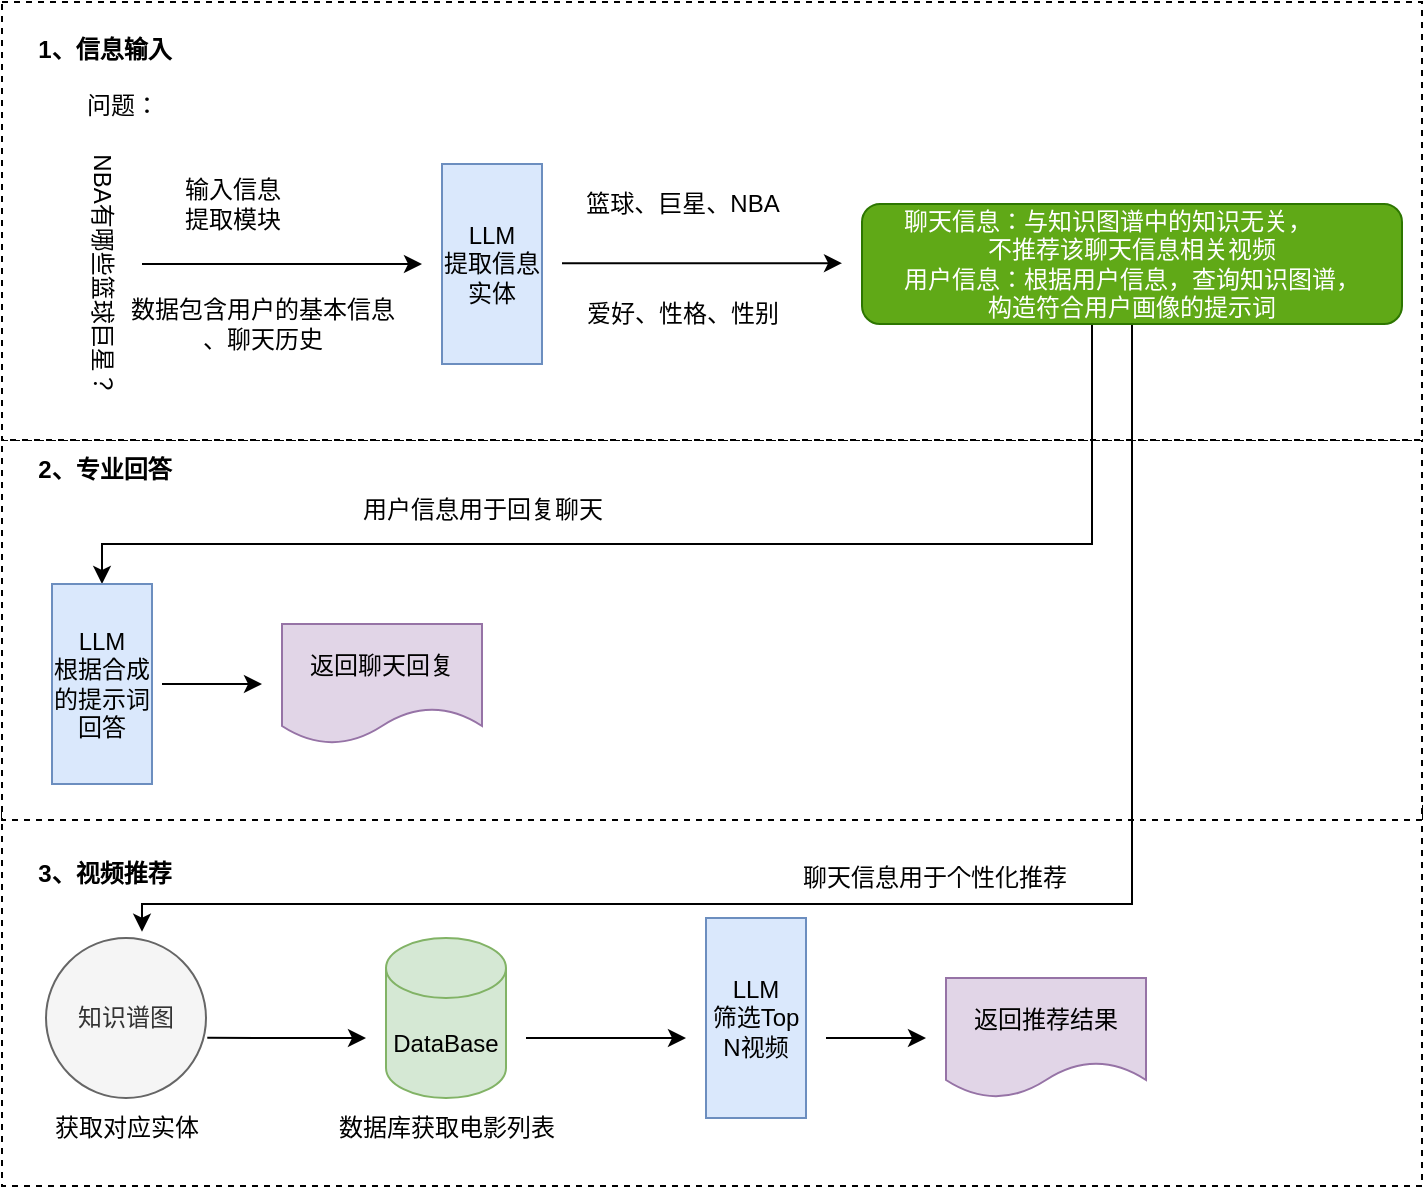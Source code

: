 <mxfile version="25.0.3">
  <diagram name="第 1 页" id="SWiPRJEeMWXNhBkPB_pE">
    <mxGraphModel dx="1011" dy="612" grid="0" gridSize="10" guides="1" tooltips="1" connect="1" arrows="0" fold="1" page="0" pageScale="1" pageWidth="827" pageHeight="1169" math="0" shadow="0">
      <root>
        <mxCell id="0" />
        <mxCell id="1" parent="0" />
        <mxCell id="D6qJHA5BIticjewYcLNm-44" value="" style="rounded=0;whiteSpace=wrap;html=1;dashed=1;" vertex="1" parent="1">
          <mxGeometry x="100" y="461" width="710" height="190" as="geometry" />
        </mxCell>
        <mxCell id="D6qJHA5BIticjewYcLNm-40" value="" style="rounded=0;whiteSpace=wrap;html=1;dashed=1;" vertex="1" parent="1">
          <mxGeometry x="100" y="278" width="710" height="190" as="geometry" />
        </mxCell>
        <mxCell id="D6qJHA5BIticjewYcLNm-39" value="" style="rounded=0;whiteSpace=wrap;html=1;dashed=1;" vertex="1" parent="1">
          <mxGeometry x="100" y="59" width="710" height="219" as="geometry" />
        </mxCell>
        <mxCell id="D6qJHA5BIticjewYcLNm-1" value="&lt;b&gt;1、信息输入&lt;/b&gt;" style="text;html=1;align=center;verticalAlign=middle;resizable=0;points=[];autosize=1;strokeColor=none;fillColor=none;" vertex="1" parent="1">
          <mxGeometry x="108" y="70" width="85" height="26" as="geometry" />
        </mxCell>
        <mxCell id="D6qJHA5BIticjewYcLNm-2" value="问题：&lt;div&gt;&lt;br&gt;&lt;/div&gt;" style="text;html=1;align=center;verticalAlign=middle;resizable=0;points=[];autosize=1;strokeColor=none;fillColor=none;" vertex="1" parent="1">
          <mxGeometry x="130" y="98" width="60" height="40" as="geometry" />
        </mxCell>
        <mxCell id="D6qJHA5BIticjewYcLNm-5" value="NBA有哪些篮球巨星？" style="text;html=1;align=center;verticalAlign=middle;resizable=0;points=[];autosize=1;strokeColor=none;fillColor=none;rotation=90;" vertex="1" parent="1">
          <mxGeometry x="80" y="180" width="140" height="30" as="geometry" />
        </mxCell>
        <mxCell id="D6qJHA5BIticjewYcLNm-8" value="" style="endArrow=classic;html=1;rounded=0;" edge="1" parent="1">
          <mxGeometry width="50" height="50" relative="1" as="geometry">
            <mxPoint x="170" y="190" as="sourcePoint" />
            <mxPoint x="310" y="190" as="targetPoint" />
            <Array as="points">
              <mxPoint x="310" y="190" />
            </Array>
          </mxGeometry>
        </mxCell>
        <mxCell id="D6qJHA5BIticjewYcLNm-9" value="输入信息&lt;div&gt;提取模块&lt;/div&gt;" style="text;html=1;align=center;verticalAlign=middle;resizable=0;points=[];autosize=1;strokeColor=none;fillColor=none;" vertex="1" parent="1">
          <mxGeometry x="180" y="140" width="70" height="40" as="geometry" />
        </mxCell>
        <mxCell id="D6qJHA5BIticjewYcLNm-10" value="数据包含用户的基本信息&lt;div&gt;、聊天历史&lt;/div&gt;" style="text;html=1;align=center;verticalAlign=middle;resizable=0;points=[];autosize=1;strokeColor=none;fillColor=none;" vertex="1" parent="1">
          <mxGeometry x="150" y="200" width="160" height="40" as="geometry" />
        </mxCell>
        <mxCell id="D6qJHA5BIticjewYcLNm-11" value="LLM&lt;div&gt;提取信息实体&lt;/div&gt;" style="rounded=0;whiteSpace=wrap;html=1;fillColor=#dae8fc;strokeColor=#6c8ebf;" vertex="1" parent="1">
          <mxGeometry x="320" y="140" width="50" height="100" as="geometry" />
        </mxCell>
        <mxCell id="D6qJHA5BIticjewYcLNm-13" value="" style="endArrow=classic;html=1;rounded=0;" edge="1" parent="1">
          <mxGeometry width="50" height="50" relative="1" as="geometry">
            <mxPoint x="380" y="189.58" as="sourcePoint" />
            <mxPoint x="520" y="189.58" as="targetPoint" />
            <Array as="points">
              <mxPoint x="520" y="189.58" />
            </Array>
          </mxGeometry>
        </mxCell>
        <mxCell id="D6qJHA5BIticjewYcLNm-14" value="篮球、巨星、NBA" style="text;html=1;align=center;verticalAlign=middle;resizable=0;points=[];autosize=1;strokeColor=none;fillColor=none;" vertex="1" parent="1">
          <mxGeometry x="380" y="145" width="120" height="30" as="geometry" />
        </mxCell>
        <mxCell id="D6qJHA5BIticjewYcLNm-15" value="爱好、性格、性别" style="text;html=1;align=center;verticalAlign=middle;resizable=0;points=[];autosize=1;strokeColor=none;fillColor=none;" vertex="1" parent="1">
          <mxGeometry x="380" y="200" width="120" height="30" as="geometry" />
        </mxCell>
        <mxCell id="D6qJHA5BIticjewYcLNm-24" style="edgeStyle=orthogonalEdgeStyle;rounded=0;orthogonalLoop=1;jettySize=auto;html=1;exitX=0.404;exitY=0.962;exitDx=0;exitDy=0;exitPerimeter=0;" edge="1" parent="1" source="D6qJHA5BIticjewYcLNm-17">
          <mxGeometry relative="1" as="geometry">
            <mxPoint x="150" y="350" as="targetPoint" />
            <mxPoint x="645" y="230" as="sourcePoint" />
            <Array as="points">
              <mxPoint x="645" y="218" />
              <mxPoint x="645" y="330" />
              <mxPoint x="150" y="330" />
            </Array>
          </mxGeometry>
        </mxCell>
        <mxCell id="D6qJHA5BIticjewYcLNm-27" style="edgeStyle=orthogonalEdgeStyle;rounded=0;orthogonalLoop=1;jettySize=auto;html=1;entryX=0.159;entryY=0.624;entryDx=0;entryDy=0;entryPerimeter=0;exitX=0.5;exitY=1;exitDx=0;exitDy=0;" edge="1" parent="1" source="D6qJHA5BIticjewYcLNm-17">
          <mxGeometry relative="1" as="geometry">
            <mxPoint x="170.0" y="523.872" as="targetPoint" />
            <mxPoint x="662" y="228" as="sourcePoint" />
            <Array as="points">
              <mxPoint x="665" y="510" />
              <mxPoint x="170" y="510" />
            </Array>
          </mxGeometry>
        </mxCell>
        <mxCell id="D6qJHA5BIticjewYcLNm-29" value="&lt;font style=&quot;font-size: 12px;&quot;&gt;聊天信息用于个性化推荐&lt;/font&gt;" style="edgeLabel;html=1;align=center;verticalAlign=middle;resizable=0;points=[];" vertex="1" connectable="0" parent="D6qJHA5BIticjewYcLNm-27">
          <mxGeometry x="0.296" y="7" relative="1" as="geometry">
            <mxPoint x="128" y="-20" as="offset" />
          </mxGeometry>
        </mxCell>
        <mxCell id="D6qJHA5BIticjewYcLNm-17" value="&lt;div style=&quot;text-align: left;&quot;&gt;&lt;span style=&quot;background-color: initial;&quot;&gt;聊天信息：与知识图谱中的知识无关，&lt;/span&gt;&lt;/div&gt;&lt;div&gt;不推荐该聊天信息相关视频&lt;br&gt;&lt;div&gt;用户信息：根据用户信息，查询知识图谱，&lt;/div&gt;&lt;/div&gt;&lt;div&gt;构造符合用户画像的提示词&lt;/div&gt;" style="rounded=1;whiteSpace=wrap;html=1;fillColor=#60a917;fontColor=#ffffff;strokeColor=#2D7600;" vertex="1" parent="1">
          <mxGeometry x="530" y="160" width="270" height="60" as="geometry" />
        </mxCell>
        <mxCell id="D6qJHA5BIticjewYcLNm-18" value="&lt;b&gt;2、专业回答&lt;/b&gt;" style="text;html=1;align=center;verticalAlign=middle;resizable=0;points=[];autosize=1;strokeColor=none;fillColor=none;" vertex="1" parent="1">
          <mxGeometry x="108" y="280" width="85" height="26" as="geometry" />
        </mxCell>
        <mxCell id="D6qJHA5BIticjewYcLNm-25" value="LLM&lt;div&gt;根据合成的提示词回答&lt;/div&gt;" style="rounded=0;whiteSpace=wrap;html=1;fillColor=#dae8fc;strokeColor=#6c8ebf;" vertex="1" parent="1">
          <mxGeometry x="125" y="350" width="50" height="100" as="geometry" />
        </mxCell>
        <mxCell id="D6qJHA5BIticjewYcLNm-28" value="用户信息用于回复聊天" style="text;html=1;align=center;verticalAlign=middle;resizable=0;points=[];autosize=1;strokeColor=none;fillColor=none;" vertex="1" parent="1">
          <mxGeometry x="270" y="298" width="140" height="30" as="geometry" />
        </mxCell>
        <mxCell id="D6qJHA5BIticjewYcLNm-30" value="知识谱图" style="ellipse;whiteSpace=wrap;html=1;aspect=fixed;fillColor=#f5f5f5;fontColor=#333333;strokeColor=#666666;" vertex="1" parent="1">
          <mxGeometry x="122" y="527" width="80" height="80" as="geometry" />
        </mxCell>
        <mxCell id="D6qJHA5BIticjewYcLNm-31" value="获取对应实体" style="text;html=1;align=center;verticalAlign=middle;resizable=0;points=[];autosize=1;strokeColor=none;fillColor=none;" vertex="1" parent="1">
          <mxGeometry x="112" y="607" width="100" height="30" as="geometry" />
        </mxCell>
        <mxCell id="D6qJHA5BIticjewYcLNm-32" value="" style="endArrow=classic;html=1;rounded=0;exitX=1.008;exitY=0.624;exitDx=0;exitDy=0;exitPerimeter=0;" edge="1" parent="1" source="D6qJHA5BIticjewYcLNm-30">
          <mxGeometry width="50" height="50" relative="1" as="geometry">
            <mxPoint x="362" y="617" as="sourcePoint" />
            <mxPoint x="282" y="577" as="targetPoint" />
          </mxGeometry>
        </mxCell>
        <mxCell id="D6qJHA5BIticjewYcLNm-33" value="DataBase" style="shape=cylinder3;whiteSpace=wrap;html=1;boundedLbl=1;backgroundOutline=1;size=15;fillColor=#d5e8d4;strokeColor=#82b366;" vertex="1" parent="1">
          <mxGeometry x="292" y="527" width="60" height="80" as="geometry" />
        </mxCell>
        <mxCell id="D6qJHA5BIticjewYcLNm-34" value="数据库获取电影列表" style="text;html=1;align=center;verticalAlign=middle;resizable=0;points=[];autosize=1;strokeColor=none;fillColor=none;" vertex="1" parent="1">
          <mxGeometry x="257" y="607" width="130" height="30" as="geometry" />
        </mxCell>
        <mxCell id="D6qJHA5BIticjewYcLNm-35" value="" style="endArrow=classic;html=1;rounded=0;" edge="1" parent="1">
          <mxGeometry width="50" height="50" relative="1" as="geometry">
            <mxPoint x="362" y="577" as="sourcePoint" />
            <mxPoint x="442" y="577" as="targetPoint" />
          </mxGeometry>
        </mxCell>
        <mxCell id="D6qJHA5BIticjewYcLNm-36" value="LLM&lt;div&gt;筛选Top N视频&lt;/div&gt;" style="rounded=0;whiteSpace=wrap;html=1;fillColor=#dae8fc;strokeColor=#6c8ebf;" vertex="1" parent="1">
          <mxGeometry x="452" y="517" width="50" height="100" as="geometry" />
        </mxCell>
        <mxCell id="D6qJHA5BIticjewYcLNm-37" value="" style="endArrow=classic;html=1;rounded=0;" edge="1" parent="1">
          <mxGeometry width="50" height="50" relative="1" as="geometry">
            <mxPoint x="512" y="577" as="sourcePoint" />
            <mxPoint x="562" y="577" as="targetPoint" />
          </mxGeometry>
        </mxCell>
        <mxCell id="D6qJHA5BIticjewYcLNm-38" value="返回推荐结果" style="shape=document;whiteSpace=wrap;html=1;boundedLbl=1;fillColor=#e1d5e7;strokeColor=#9673a6;" vertex="1" parent="1">
          <mxGeometry x="572" y="547" width="100" height="60" as="geometry" />
        </mxCell>
        <mxCell id="D6qJHA5BIticjewYcLNm-41" value="" style="endArrow=classic;html=1;rounded=0;" edge="1" parent="1">
          <mxGeometry width="50" height="50" relative="1" as="geometry">
            <mxPoint x="180" y="400" as="sourcePoint" />
            <mxPoint x="230" y="400" as="targetPoint" />
          </mxGeometry>
        </mxCell>
        <mxCell id="D6qJHA5BIticjewYcLNm-42" value="返回聊天回复" style="shape=document;whiteSpace=wrap;html=1;boundedLbl=1;fillColor=#e1d5e7;strokeColor=#9673a6;" vertex="1" parent="1">
          <mxGeometry x="240" y="370" width="100" height="60" as="geometry" />
        </mxCell>
        <mxCell id="D6qJHA5BIticjewYcLNm-43" value="&lt;b&gt;3、视频推荐&lt;/b&gt;" style="text;html=1;align=center;verticalAlign=middle;whiteSpace=wrap;rounded=0;" vertex="1" parent="1">
          <mxGeometry x="112" y="480" width="79" height="30" as="geometry" />
        </mxCell>
      </root>
    </mxGraphModel>
  </diagram>
</mxfile>
